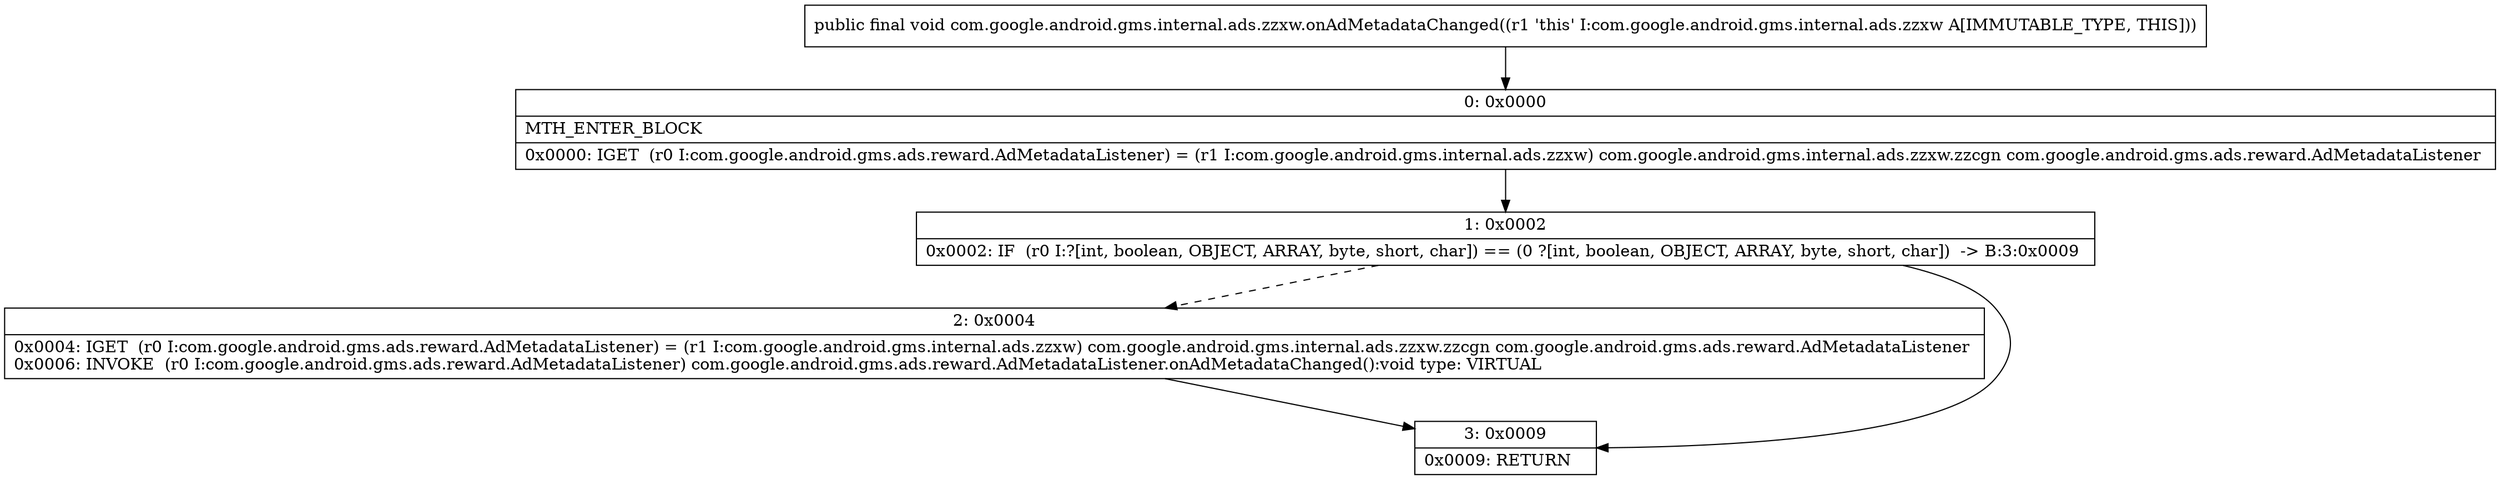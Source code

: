 digraph "CFG forcom.google.android.gms.internal.ads.zzxw.onAdMetadataChanged()V" {
Node_0 [shape=record,label="{0\:\ 0x0000|MTH_ENTER_BLOCK\l|0x0000: IGET  (r0 I:com.google.android.gms.ads.reward.AdMetadataListener) = (r1 I:com.google.android.gms.internal.ads.zzxw) com.google.android.gms.internal.ads.zzxw.zzcgn com.google.android.gms.ads.reward.AdMetadataListener \l}"];
Node_1 [shape=record,label="{1\:\ 0x0002|0x0002: IF  (r0 I:?[int, boolean, OBJECT, ARRAY, byte, short, char]) == (0 ?[int, boolean, OBJECT, ARRAY, byte, short, char])  \-\> B:3:0x0009 \l}"];
Node_2 [shape=record,label="{2\:\ 0x0004|0x0004: IGET  (r0 I:com.google.android.gms.ads.reward.AdMetadataListener) = (r1 I:com.google.android.gms.internal.ads.zzxw) com.google.android.gms.internal.ads.zzxw.zzcgn com.google.android.gms.ads.reward.AdMetadataListener \l0x0006: INVOKE  (r0 I:com.google.android.gms.ads.reward.AdMetadataListener) com.google.android.gms.ads.reward.AdMetadataListener.onAdMetadataChanged():void type: VIRTUAL \l}"];
Node_3 [shape=record,label="{3\:\ 0x0009|0x0009: RETURN   \l}"];
MethodNode[shape=record,label="{public final void com.google.android.gms.internal.ads.zzxw.onAdMetadataChanged((r1 'this' I:com.google.android.gms.internal.ads.zzxw A[IMMUTABLE_TYPE, THIS])) }"];
MethodNode -> Node_0;
Node_0 -> Node_1;
Node_1 -> Node_2[style=dashed];
Node_1 -> Node_3;
Node_2 -> Node_3;
}

